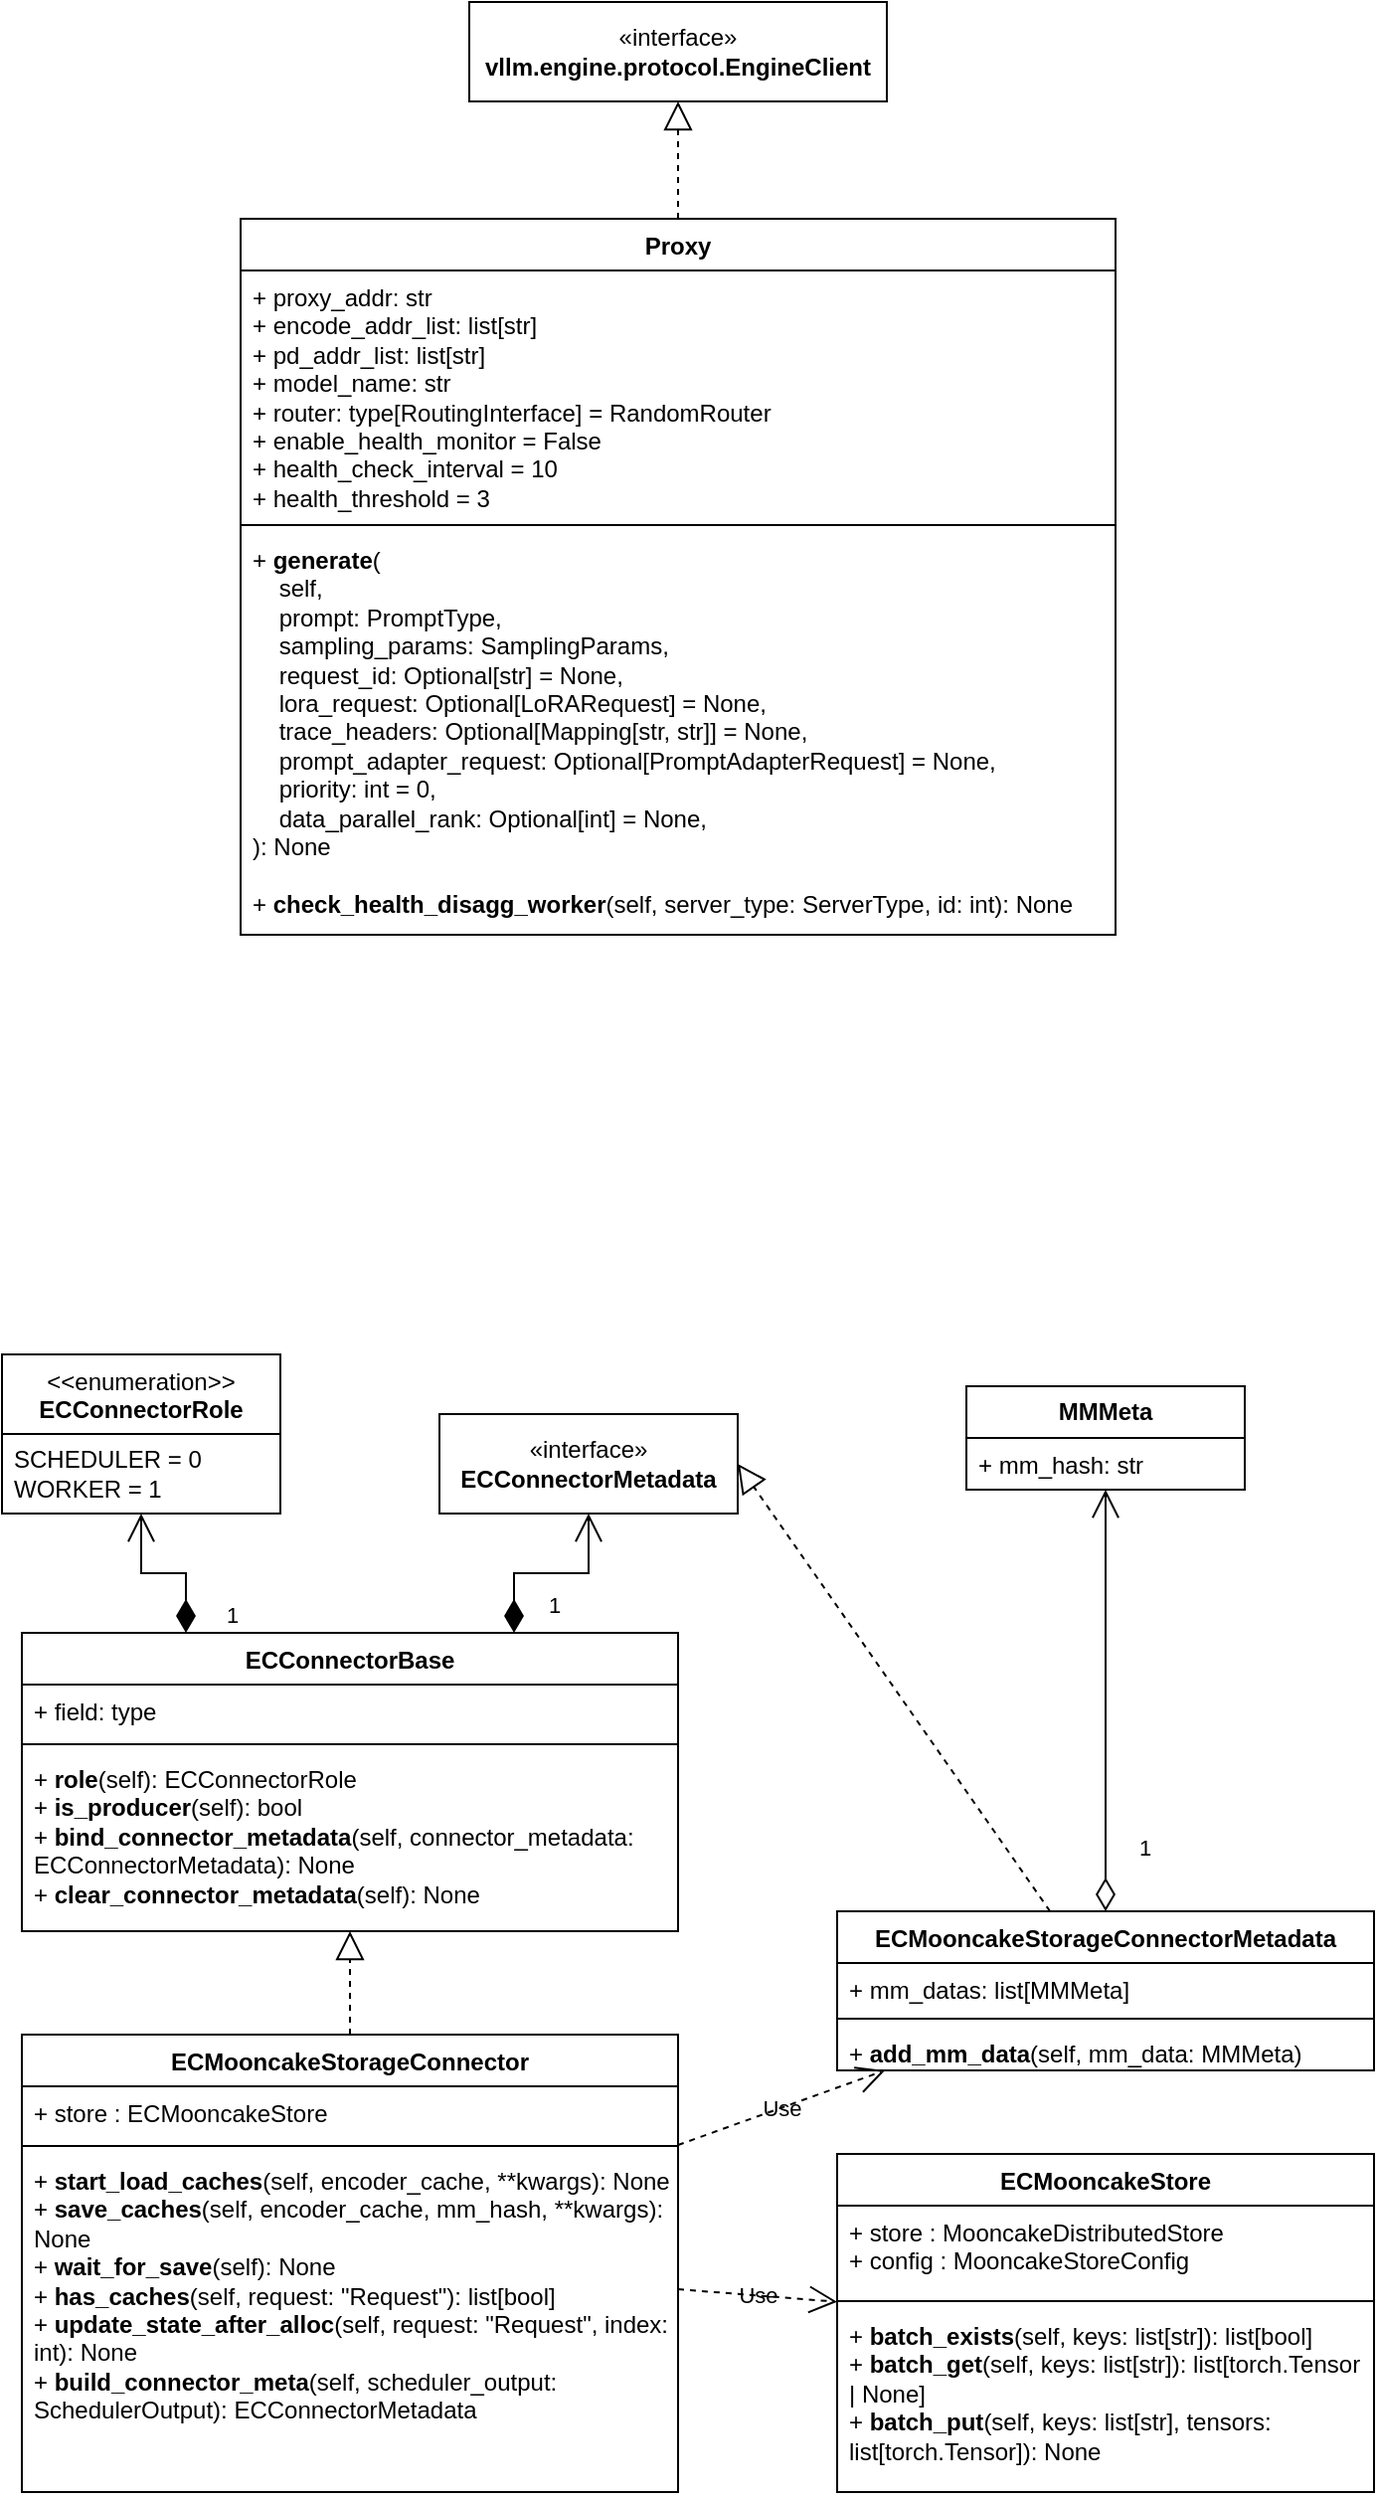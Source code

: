 <mxfile version="28.2.8">
  <diagram name="第 1 页" id="ZXphobQNCvXr_iCqhj3R">
    <mxGraphModel dx="938" dy="606" grid="1" gridSize="10" guides="1" tooltips="1" connect="1" arrows="1" fold="1" page="1" pageScale="1" pageWidth="827" pageHeight="1169" math="0" shadow="0">
      <root>
        <mxCell id="0" />
        <mxCell id="1" parent="0" />
        <mxCell id="kt1h7CT-YsFWaCdLyLbb-1" value="«interface»&lt;br&gt;&lt;b&gt;vllm.engine.protocol.EngineClient&lt;/b&gt;" style="html=1;whiteSpace=wrap;labelBackgroundColor=none;" parent="1" vertex="1">
          <mxGeometry x="295" y="250" width="210" height="50" as="geometry" />
        </mxCell>
        <mxCell id="kt1h7CT-YsFWaCdLyLbb-2" value="Proxy" style="swimlane;fontStyle=1;align=center;verticalAlign=top;childLayout=stackLayout;horizontal=1;startSize=26;horizontalStack=0;resizeParent=1;resizeParentMax=0;resizeLast=0;collapsible=1;marginBottom=0;whiteSpace=wrap;html=1;labelBackgroundColor=none;" parent="1" vertex="1">
          <mxGeometry x="180" y="359" width="440" height="360" as="geometry" />
        </mxCell>
        <mxCell id="kt1h7CT-YsFWaCdLyLbb-3" value="+ proxy_addr: str&lt;div&gt;+&amp;nbsp;encode_addr_list: list[str]&lt;br&gt;+&amp;nbsp;pd_addr_list: list[str]&lt;/div&gt;&lt;div&gt;+&amp;nbsp;model_name: str&lt;/div&gt;&lt;div&gt;+&amp;nbsp;router: type[RoutingInterface] = RandomRouter&lt;/div&gt;&lt;div&gt;+&amp;nbsp;enable_health_monitor = False&lt;br&gt;+&amp;nbsp;health_check_interval = 10&lt;br&gt;+&amp;nbsp;health_threshold = 3&lt;/div&gt;" style="text;strokeColor=none;fillColor=none;align=left;verticalAlign=top;spacingLeft=4;spacingRight=4;overflow=hidden;rotatable=0;points=[[0,0.5],[1,0.5]];portConstraint=eastwest;whiteSpace=wrap;html=1;labelBackgroundColor=none;" parent="kt1h7CT-YsFWaCdLyLbb-2" vertex="1">
          <mxGeometry y="26" width="440" height="124" as="geometry" />
        </mxCell>
        <mxCell id="kt1h7CT-YsFWaCdLyLbb-4" value="" style="line;strokeWidth=1;fillColor=none;align=left;verticalAlign=middle;spacingTop=-1;spacingLeft=3;spacingRight=3;rotatable=0;labelPosition=right;points=[];portConstraint=eastwest;labelBackgroundColor=none;" parent="kt1h7CT-YsFWaCdLyLbb-2" vertex="1">
          <mxGeometry y="150" width="440" height="8" as="geometry" />
        </mxCell>
        <mxCell id="kt1h7CT-YsFWaCdLyLbb-5" value="+ &lt;b&gt;generate&lt;/b&gt;(&lt;div&gt;&amp;nbsp; &amp;nbsp;&amp;nbsp;self,&lt;/div&gt;&lt;div&gt;&amp;nbsp; &amp;nbsp;&amp;nbsp;prompt: PromptType,&lt;/div&gt;&lt;div&gt;&amp;nbsp; &amp;nbsp;&amp;nbsp;sampling_params: SamplingParams,&lt;br&gt;&amp;nbsp; &amp;nbsp;&amp;nbsp;request_id: Optional[str] = None,&lt;br&gt;&amp;nbsp; &amp;nbsp;&amp;nbsp;lora_request: Optional[LoRARequest] = None,&lt;br&gt;&amp;nbsp; &amp;nbsp;&amp;nbsp;trace_headers: Optional[Mapping[str, str]] = None,&lt;br&gt;&amp;nbsp; &amp;nbsp;&amp;nbsp;prompt_adapter_request: Optional[PromptAdapterRequest] = None,&lt;/div&gt;&lt;div&gt;&amp;nbsp; &amp;nbsp;&amp;nbsp;priority: int = 0,&lt;br&gt;&amp;nbsp; &amp;nbsp;&amp;nbsp;data_parallel_rank: Optional[int] = None,&lt;/div&gt;&lt;div&gt;): None&lt;/div&gt;&lt;div&gt;&lt;br&gt;&lt;/div&gt;&lt;div&gt;+&amp;nbsp;&lt;b&gt;check_health_disagg_worker&lt;/b&gt;(self, server_type: ServerType, id: int)&lt;span style=&quot;background-color: transparent; color: light-dark(rgb(0, 0, 0), rgb(255, 255, 255));&quot;&gt;: None&lt;/span&gt;&lt;/div&gt;" style="text;strokeColor=none;fillColor=none;align=left;verticalAlign=top;spacingLeft=4;spacingRight=4;overflow=hidden;rotatable=0;points=[[0,0.5],[1,0.5]];portConstraint=eastwest;whiteSpace=wrap;html=1;labelBackgroundColor=none;" parent="kt1h7CT-YsFWaCdLyLbb-2" vertex="1">
          <mxGeometry y="158" width="440" height="202" as="geometry" />
        </mxCell>
        <mxCell id="kt1h7CT-YsFWaCdLyLbb-7" value="" style="endArrow=block;dashed=1;endFill=0;endSize=12;html=1;rounded=0;entryX=0.5;entryY=1;entryDx=0;entryDy=0;exitX=0.5;exitY=0;exitDx=0;exitDy=0;labelBackgroundColor=none;fontColor=default;" parent="1" source="kt1h7CT-YsFWaCdLyLbb-2" target="kt1h7CT-YsFWaCdLyLbb-1" edge="1">
          <mxGeometry width="160" relative="1" as="geometry">
            <mxPoint x="260" y="290" as="sourcePoint" />
            <mxPoint x="420" y="290" as="targetPoint" />
          </mxGeometry>
        </mxCell>
        <mxCell id="uLgxI4TP7Eiefr3ADJuU-1" value="&amp;lt;&amp;lt;enumeration&amp;gt;&amp;gt;&lt;br&gt;&lt;b&gt;ECConnectorRole&lt;/b&gt;" style="swimlane;fontStyle=0;align=center;verticalAlign=top;childLayout=stackLayout;horizontal=1;startSize=40;horizontalStack=0;resizeParent=1;resizeParentMax=0;resizeLast=0;collapsible=0;marginBottom=0;html=1;whiteSpace=wrap;labelBackgroundColor=none;" parent="1" vertex="1">
          <mxGeometry x="60" y="930" width="140" height="80" as="geometry" />
        </mxCell>
        <mxCell id="uLgxI4TP7Eiefr3ADJuU-2" value="SCHEDULER = 0&lt;div&gt;WORKER = 1&lt;/div&gt;" style="text;html=1;strokeColor=none;fillColor=none;align=left;verticalAlign=middle;spacingLeft=4;spacingRight=4;overflow=hidden;rotatable=0;points=[[0,0.5],[1,0.5]];portConstraint=eastwest;whiteSpace=wrap;labelBackgroundColor=none;" parent="uLgxI4TP7Eiefr3ADJuU-1" vertex="1">
          <mxGeometry y="40" width="140" height="40" as="geometry" />
        </mxCell>
        <mxCell id="uLgxI4TP7Eiefr3ADJuU-3" value="«interface»&lt;br&gt;&lt;b&gt;ECConnectorMetadata&lt;/b&gt;" style="html=1;whiteSpace=wrap;labelBackgroundColor=none;" parent="1" vertex="1">
          <mxGeometry x="280" y="960" width="150" height="50" as="geometry" />
        </mxCell>
        <mxCell id="uLgxI4TP7Eiefr3ADJuU-6" value="1" style="endArrow=open;html=1;endSize=12;startArrow=diamondThin;startSize=14;startFill=1;edgeStyle=orthogonalEdgeStyle;align=left;verticalAlign=bottom;rounded=0;labelBackgroundColor=none;fontColor=default;exitX=0.25;exitY=0;exitDx=0;exitDy=0;" parent="1" source="uLgxI4TP7Eiefr3ADJuU-19" target="uLgxI4TP7Eiefr3ADJuU-1" edge="1">
          <mxGeometry x="-1" y="-17" relative="1" as="geometry">
            <mxPoint x="30" y="1030" as="sourcePoint" />
            <mxPoint x="235" y="1060" as="targetPoint" />
            <mxPoint x="1" as="offset" />
          </mxGeometry>
        </mxCell>
        <mxCell id="uLgxI4TP7Eiefr3ADJuU-7" value="1" style="endArrow=open;html=1;endSize=12;startArrow=diamondThin;startSize=14;startFill=1;edgeStyle=orthogonalEdgeStyle;align=left;verticalAlign=bottom;rounded=0;labelBackgroundColor=none;fontColor=default;entryX=0.5;entryY=1;entryDx=0;entryDy=0;exitX=0.75;exitY=0;exitDx=0;exitDy=0;" parent="1" source="uLgxI4TP7Eiefr3ADJuU-19" target="uLgxI4TP7Eiefr3ADJuU-3" edge="1">
          <mxGeometry x="-0.889" y="-15" relative="1" as="geometry">
            <mxPoint x="400" y="1030" as="sourcePoint" />
            <mxPoint x="235" y="1060" as="targetPoint" />
            <mxPoint as="offset" />
          </mxGeometry>
        </mxCell>
        <mxCell id="uLgxI4TP7Eiefr3ADJuU-8" value="ECMooncakeStorageConnector" style="swimlane;fontStyle=1;align=center;verticalAlign=top;childLayout=stackLayout;horizontal=1;startSize=26;horizontalStack=0;resizeParent=1;resizeParentMax=0;resizeLast=0;collapsible=1;marginBottom=0;whiteSpace=wrap;html=1;labelBackgroundColor=none;" parent="1" vertex="1">
          <mxGeometry x="70" y="1272" width="330" height="230" as="geometry">
            <mxRectangle x="155" y="1150" width="210" height="30" as="alternateBounds" />
          </mxGeometry>
        </mxCell>
        <mxCell id="uLgxI4TP7Eiefr3ADJuU-9" value="+ store&amp;nbsp;: ECMooncakeStore" style="text;strokeColor=none;fillColor=none;align=left;verticalAlign=top;spacingLeft=4;spacingRight=4;overflow=hidden;rotatable=0;points=[[0,0.5],[1,0.5]];portConstraint=eastwest;whiteSpace=wrap;html=1;labelBackgroundColor=none;" parent="uLgxI4TP7Eiefr3ADJuU-8" vertex="1">
          <mxGeometry y="26" width="330" height="26" as="geometry" />
        </mxCell>
        <mxCell id="uLgxI4TP7Eiefr3ADJuU-10" value="" style="line;strokeWidth=1;fillColor=none;align=left;verticalAlign=middle;spacingTop=-1;spacingLeft=3;spacingRight=3;rotatable=0;labelPosition=right;points=[];portConstraint=eastwest;labelBackgroundColor=none;" parent="uLgxI4TP7Eiefr3ADJuU-8" vertex="1">
          <mxGeometry y="52" width="330" height="8" as="geometry" />
        </mxCell>
        <mxCell id="uLgxI4TP7Eiefr3ADJuU-11" value="+ &lt;b&gt;start_load_caches&lt;/b&gt;(self, encoder_cache, **kwargs): None&lt;div&gt;+&amp;nbsp;&lt;b&gt;save_caches&lt;/b&gt;(self, encoder_cache, mm_hash, **kwargs): None&lt;/div&gt;&lt;div&gt;+ &lt;b&gt;wait_for_save&lt;/b&gt;(self): None&lt;/div&gt;&lt;div&gt;+ &lt;b&gt;has_caches&lt;/b&gt;(self,&amp;nbsp;request: &quot;Request&quot;):&amp;nbsp;list[bool]&lt;/div&gt;&lt;div&gt;+ &lt;b&gt;update_state_after_alloc&lt;/b&gt;(self, request: &quot;Request&quot;, index: int): None&lt;/div&gt;&lt;div&gt;+&amp;nbsp;&lt;b&gt;build_connector_meta&lt;/b&gt;(self,&amp;nbsp;scheduler_output: SchedulerOutput):&amp;nbsp;ECConnectorMetadata&lt;/div&gt;" style="text;strokeColor=none;fillColor=none;align=left;verticalAlign=top;spacingLeft=4;spacingRight=4;overflow=hidden;rotatable=0;points=[[0,0.5],[1,0.5]];portConstraint=eastwest;whiteSpace=wrap;html=1;labelBackgroundColor=none;" parent="uLgxI4TP7Eiefr3ADJuU-8" vertex="1">
          <mxGeometry y="60" width="330" height="170" as="geometry" />
        </mxCell>
        <mxCell id="uLgxI4TP7Eiefr3ADJuU-13" value="" style="endArrow=block;dashed=1;endFill=0;endSize=12;html=1;rounded=0;labelBackgroundColor=none;fontColor=default;" parent="1" source="uLgxI4TP7Eiefr3ADJuU-8" target="uLgxI4TP7Eiefr3ADJuU-19" edge="1">
          <mxGeometry width="160" relative="1" as="geometry">
            <mxPoint y="1120" as="sourcePoint" />
            <mxPoint x="235" y="1110" as="targetPoint" />
          </mxGeometry>
        </mxCell>
        <mxCell id="uLgxI4TP7Eiefr3ADJuU-14" value="ECMooncakeStorageConnectorMetadata" style="swimlane;fontStyle=1;align=center;verticalAlign=top;childLayout=stackLayout;horizontal=1;startSize=26;horizontalStack=0;resizeParent=1;resizeParentMax=0;resizeLast=0;collapsible=1;marginBottom=0;whiteSpace=wrap;html=1;labelBackgroundColor=none;" parent="1" vertex="1">
          <mxGeometry x="480" y="1210" width="270" height="80" as="geometry">
            <mxRectangle x="155" y="1150" width="210" height="30" as="alternateBounds" />
          </mxGeometry>
        </mxCell>
        <mxCell id="uLgxI4TP7Eiefr3ADJuU-15" value="+ mm_datas: list[MMMeta]" style="text;strokeColor=none;fillColor=none;align=left;verticalAlign=top;spacingLeft=4;spacingRight=4;overflow=hidden;rotatable=0;points=[[0,0.5],[1,0.5]];portConstraint=eastwest;whiteSpace=wrap;html=1;labelBackgroundColor=none;" parent="uLgxI4TP7Eiefr3ADJuU-14" vertex="1">
          <mxGeometry y="26" width="270" height="24" as="geometry" />
        </mxCell>
        <mxCell id="uLgxI4TP7Eiefr3ADJuU-16" value="" style="line;strokeWidth=1;fillColor=none;align=left;verticalAlign=middle;spacingTop=-1;spacingLeft=3;spacingRight=3;rotatable=0;labelPosition=right;points=[];portConstraint=eastwest;labelBackgroundColor=none;" parent="uLgxI4TP7Eiefr3ADJuU-14" vertex="1">
          <mxGeometry y="50" width="270" height="8" as="geometry" />
        </mxCell>
        <mxCell id="uLgxI4TP7Eiefr3ADJuU-17" value="+ &lt;b&gt;add_mm_data&lt;/b&gt;(self, mm_data: MMMeta)" style="text;strokeColor=none;fillColor=none;align=left;verticalAlign=top;spacingLeft=4;spacingRight=4;overflow=hidden;rotatable=0;points=[[0,0.5],[1,0.5]];portConstraint=eastwest;whiteSpace=wrap;html=1;labelBackgroundColor=none;" parent="uLgxI4TP7Eiefr3ADJuU-14" vertex="1">
          <mxGeometry y="58" width="270" height="22" as="geometry" />
        </mxCell>
        <mxCell id="uLgxI4TP7Eiefr3ADJuU-18" value="Use" style="endArrow=open;endSize=12;dashed=1;html=1;rounded=0;labelBackgroundColor=none;fontColor=default;" parent="1" source="uLgxI4TP7Eiefr3ADJuU-8" target="uLgxI4TP7Eiefr3ADJuU-14" edge="1">
          <mxGeometry width="160" relative="1" as="geometry">
            <mxPoint x="150" y="1398" as="sourcePoint" />
            <mxPoint x="310" y="1398" as="targetPoint" />
          </mxGeometry>
        </mxCell>
        <mxCell id="uLgxI4TP7Eiefr3ADJuU-19" value="ECConnectorBase" style="swimlane;fontStyle=1;align=center;verticalAlign=top;childLayout=stackLayout;horizontal=1;startSize=26;horizontalStack=0;resizeParent=1;resizeParentMax=0;resizeLast=0;collapsible=1;marginBottom=0;whiteSpace=wrap;html=1;labelBackgroundColor=none;" parent="1" vertex="1">
          <mxGeometry x="70" y="1070" width="330" height="150" as="geometry" />
        </mxCell>
        <mxCell id="uLgxI4TP7Eiefr3ADJuU-20" value="+ field: type" style="text;strokeColor=none;fillColor=none;align=left;verticalAlign=top;spacingLeft=4;spacingRight=4;overflow=hidden;rotatable=0;points=[[0,0.5],[1,0.5]];portConstraint=eastwest;whiteSpace=wrap;html=1;labelBackgroundColor=none;" parent="uLgxI4TP7Eiefr3ADJuU-19" vertex="1">
          <mxGeometry y="26" width="330" height="26" as="geometry" />
        </mxCell>
        <mxCell id="uLgxI4TP7Eiefr3ADJuU-21" value="" style="line;strokeWidth=1;fillColor=none;align=left;verticalAlign=middle;spacingTop=-1;spacingLeft=3;spacingRight=3;rotatable=0;labelPosition=right;points=[];portConstraint=eastwest;labelBackgroundColor=none;" parent="uLgxI4TP7Eiefr3ADJuU-19" vertex="1">
          <mxGeometry y="52" width="330" height="8" as="geometry" />
        </mxCell>
        <mxCell id="uLgxI4TP7Eiefr3ADJuU-22" value="+ &lt;b&gt;role&lt;/b&gt;(self): ECConnectorRole&lt;div&gt;+&amp;nbsp;&lt;b&gt;is_producer&lt;/b&gt;(self): bool&lt;/div&gt;&lt;div&gt;+&amp;nbsp;&lt;b&gt;bind_connector_metadata&lt;/b&gt;(self, connector_metadata: ECConnectorMetadata): None&lt;/div&gt;&lt;div&gt;+&amp;nbsp;&lt;b&gt;clear_connector_metadata&lt;/b&gt;(self): None&lt;/div&gt;" style="text;strokeColor=none;fillColor=none;align=left;verticalAlign=top;spacingLeft=4;spacingRight=4;overflow=hidden;rotatable=0;points=[[0,0.5],[1,0.5]];portConstraint=eastwest;whiteSpace=wrap;html=1;labelBackgroundColor=none;" parent="uLgxI4TP7Eiefr3ADJuU-19" vertex="1">
          <mxGeometry y="60" width="330" height="90" as="geometry" />
        </mxCell>
        <mxCell id="uLgxI4TP7Eiefr3ADJuU-23" value="ECMooncakeStore" style="swimlane;fontStyle=1;align=center;verticalAlign=top;childLayout=stackLayout;horizontal=1;startSize=26;horizontalStack=0;resizeParent=1;resizeParentMax=0;resizeLast=0;collapsible=1;marginBottom=0;whiteSpace=wrap;html=1;labelBackgroundColor=none;" parent="1" vertex="1">
          <mxGeometry x="480" y="1332" width="270" height="170" as="geometry">
            <mxRectangle x="155" y="1150" width="210" height="30" as="alternateBounds" />
          </mxGeometry>
        </mxCell>
        <mxCell id="uLgxI4TP7Eiefr3ADJuU-24" value="+ store&amp;nbsp;: MooncakeDistributedStore&lt;div&gt;+ config :&amp;nbsp;MooncakeStoreConfig&lt;/div&gt;" style="text;strokeColor=none;fillColor=none;align=left;verticalAlign=top;spacingLeft=4;spacingRight=4;overflow=hidden;rotatable=0;points=[[0,0.5],[1,0.5]];portConstraint=eastwest;whiteSpace=wrap;html=1;labelBackgroundColor=none;" parent="uLgxI4TP7Eiefr3ADJuU-23" vertex="1">
          <mxGeometry y="26" width="270" height="44" as="geometry" />
        </mxCell>
        <mxCell id="uLgxI4TP7Eiefr3ADJuU-25" value="" style="line;strokeWidth=1;fillColor=none;align=left;verticalAlign=middle;spacingTop=-1;spacingLeft=3;spacingRight=3;rotatable=0;labelPosition=right;points=[];portConstraint=eastwest;labelBackgroundColor=none;" parent="uLgxI4TP7Eiefr3ADJuU-23" vertex="1">
          <mxGeometry y="70" width="270" height="8" as="geometry" />
        </mxCell>
        <mxCell id="uLgxI4TP7Eiefr3ADJuU-26" value="+ &lt;b&gt;batch_exists&lt;/b&gt;(self, keys: list[str]): list[bool]&lt;div&gt;&lt;span style=&quot;background-color: transparent; color: light-dark(rgb(0, 0, 0), rgb(255, 255, 255));&quot;&gt;+&amp;nbsp;&lt;b&gt;batch_get&lt;/b&gt;(self, keys: list[str]):&amp;nbsp;list[torch.Tensor | None]&lt;/span&gt;&lt;/div&gt;&lt;div&gt;+&amp;nbsp;&lt;b&gt;batch_put&lt;/b&gt;(self, keys: list[str], tensors: list[torch.Tensor]):&amp;nbsp;None&lt;/div&gt;" style="text;strokeColor=none;fillColor=none;align=left;verticalAlign=top;spacingLeft=4;spacingRight=4;overflow=hidden;rotatable=0;points=[[0,0.5],[1,0.5]];portConstraint=eastwest;whiteSpace=wrap;html=1;labelBackgroundColor=none;" parent="uLgxI4TP7Eiefr3ADJuU-23" vertex="1">
          <mxGeometry y="78" width="270" height="92" as="geometry" />
        </mxCell>
        <mxCell id="uLgxI4TP7Eiefr3ADJuU-27" value="" style="endArrow=block;dashed=1;endFill=0;endSize=12;html=1;rounded=0;entryX=1;entryY=0.5;entryDx=0;entryDy=0;orthogonal=0;labelBackgroundColor=none;fontColor=default;" parent="1" source="uLgxI4TP7Eiefr3ADJuU-14" target="uLgxI4TP7Eiefr3ADJuU-3" edge="1">
          <mxGeometry width="160" relative="1" as="geometry">
            <mxPoint x="670" y="1160" as="sourcePoint" />
            <mxPoint x="830" y="1160" as="targetPoint" />
          </mxGeometry>
        </mxCell>
        <mxCell id="uLgxI4TP7Eiefr3ADJuU-28" value="Use" style="endArrow=open;endSize=12;dashed=1;html=1;rounded=0;labelBackgroundColor=none;fontColor=default;" parent="1" source="uLgxI4TP7Eiefr3ADJuU-8" target="uLgxI4TP7Eiefr3ADJuU-23" edge="1">
          <mxGeometry width="160" relative="1" as="geometry">
            <mxPoint x="430" y="1393" as="sourcePoint" />
            <mxPoint x="510" y="1360" as="targetPoint" />
          </mxGeometry>
        </mxCell>
        <mxCell id="uLgxI4TP7Eiefr3ADJuU-29" value="&lt;b&gt;MMMeta&lt;/b&gt;" style="swimlane;fontStyle=0;childLayout=stackLayout;horizontal=1;startSize=26;fillColor=none;horizontalStack=0;resizeParent=1;resizeParentMax=0;resizeLast=0;collapsible=1;marginBottom=0;whiteSpace=wrap;html=1;" parent="1" vertex="1">
          <mxGeometry x="545" y="946" width="140" height="52" as="geometry" />
        </mxCell>
        <mxCell id="uLgxI4TP7Eiefr3ADJuU-30" value="+ mm_hash: str" style="text;strokeColor=none;fillColor=none;align=left;verticalAlign=top;spacingLeft=4;spacingRight=4;overflow=hidden;rotatable=0;points=[[0,0.5],[1,0.5]];portConstraint=eastwest;whiteSpace=wrap;html=1;" parent="uLgxI4TP7Eiefr3ADJuU-29" vertex="1">
          <mxGeometry y="26" width="140" height="26" as="geometry" />
        </mxCell>
        <mxCell id="uLgxI4TP7Eiefr3ADJuU-33" value="1" style="endArrow=open;html=1;endSize=12;startArrow=diamondThin;startSize=14;startFill=0;edgeStyle=orthogonalEdgeStyle;align=left;verticalAlign=bottom;rounded=0;" parent="1" source="uLgxI4TP7Eiefr3ADJuU-14" target="uLgxI4TP7Eiefr3ADJuU-29" edge="1">
          <mxGeometry x="-0.785" y="-15" relative="1" as="geometry">
            <mxPoint x="740" y="1090" as="sourcePoint" />
            <mxPoint x="810" y="1120" as="targetPoint" />
            <mxPoint as="offset" />
          </mxGeometry>
        </mxCell>
      </root>
    </mxGraphModel>
  </diagram>
</mxfile>
